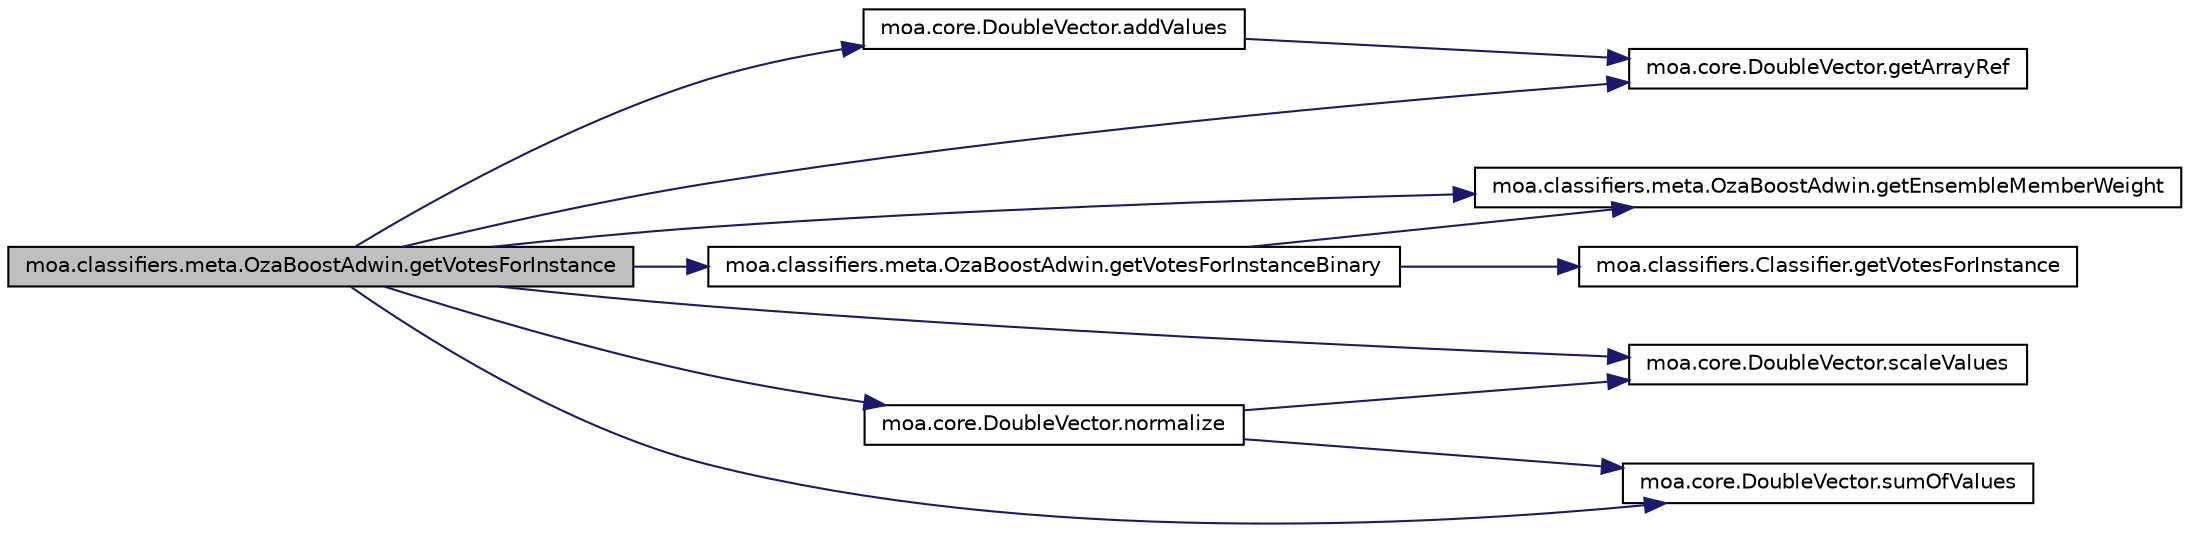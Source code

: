 digraph G
{
  edge [fontname="Helvetica",fontsize="10",labelfontname="Helvetica",labelfontsize="10"];
  node [fontname="Helvetica",fontsize="10",shape=record];
  rankdir=LR;
  Node1 [label="moa.classifiers.meta.OzaBoostAdwin.getVotesForInstance",height=0.2,width=0.4,color="black", fillcolor="grey75", style="filled" fontcolor="black"];
  Node1 -> Node2 [color="midnightblue",fontsize="10",style="solid",fontname="Helvetica"];
  Node2 [label="moa.core.DoubleVector.addValues",height=0.2,width=0.4,color="black", fillcolor="white", style="filled",URL="$classmoa_1_1core_1_1DoubleVector.html#a23e127ea53ce786c62c35d14f5b7b878"];
  Node2 -> Node3 [color="midnightblue",fontsize="10",style="solid",fontname="Helvetica"];
  Node3 [label="moa.core.DoubleVector.getArrayRef",height=0.2,width=0.4,color="black", fillcolor="white", style="filled",URL="$classmoa_1_1core_1_1DoubleVector.html#a0cd86df680113a943ebb8fcf60819ece"];
  Node1 -> Node3 [color="midnightblue",fontsize="10",style="solid",fontname="Helvetica"];
  Node1 -> Node4 [color="midnightblue",fontsize="10",style="solid",fontname="Helvetica"];
  Node4 [label="moa.classifiers.meta.OzaBoostAdwin.getEnsembleMemberWeight",height=0.2,width=0.4,color="black", fillcolor="white", style="filled",URL="$classmoa_1_1classifiers_1_1meta_1_1OzaBoostAdwin.html#a618b212c675c7f6536a3ef492c0e0ea5"];
  Node1 -> Node5 [color="midnightblue",fontsize="10",style="solid",fontname="Helvetica"];
  Node5 [label="moa.classifiers.meta.OzaBoostAdwin.getVotesForInstanceBinary",height=0.2,width=0.4,color="black", fillcolor="white", style="filled",URL="$classmoa_1_1classifiers_1_1meta_1_1OzaBoostAdwin.html#ae7d8bd8698a24a859f5507765d7c82f8"];
  Node5 -> Node4 [color="midnightblue",fontsize="10",style="solid",fontname="Helvetica"];
  Node5 -> Node6 [color="midnightblue",fontsize="10",style="solid",fontname="Helvetica"];
  Node6 [label="moa.classifiers.Classifier.getVotesForInstance",height=0.2,width=0.4,color="black", fillcolor="white", style="filled",URL="$interfacemoa_1_1classifiers_1_1Classifier.html#a0933ed1199c2b16a8eb8186dabf9a8f9",tooltip="Predicts the class memberships for a given instance."];
  Node1 -> Node7 [color="midnightblue",fontsize="10",style="solid",fontname="Helvetica"];
  Node7 [label="moa.core.DoubleVector.normalize",height=0.2,width=0.4,color="black", fillcolor="white", style="filled",URL="$classmoa_1_1core_1_1DoubleVector.html#a5c1ca3a089253b5e9bddbe6b9109be98"];
  Node7 -> Node8 [color="midnightblue",fontsize="10",style="solid",fontname="Helvetica"];
  Node8 [label="moa.core.DoubleVector.scaleValues",height=0.2,width=0.4,color="black", fillcolor="white", style="filled",URL="$classmoa_1_1core_1_1DoubleVector.html#adcc64b699e7e480763be5a71529d23a3"];
  Node7 -> Node9 [color="midnightblue",fontsize="10",style="solid",fontname="Helvetica"];
  Node9 [label="moa.core.DoubleVector.sumOfValues",height=0.2,width=0.4,color="black", fillcolor="white", style="filled",URL="$classmoa_1_1core_1_1DoubleVector.html#acafa367bb17b33b844486adfa1b2780a"];
  Node1 -> Node8 [color="midnightblue",fontsize="10",style="solid",fontname="Helvetica"];
  Node1 -> Node9 [color="midnightblue",fontsize="10",style="solid",fontname="Helvetica"];
}
